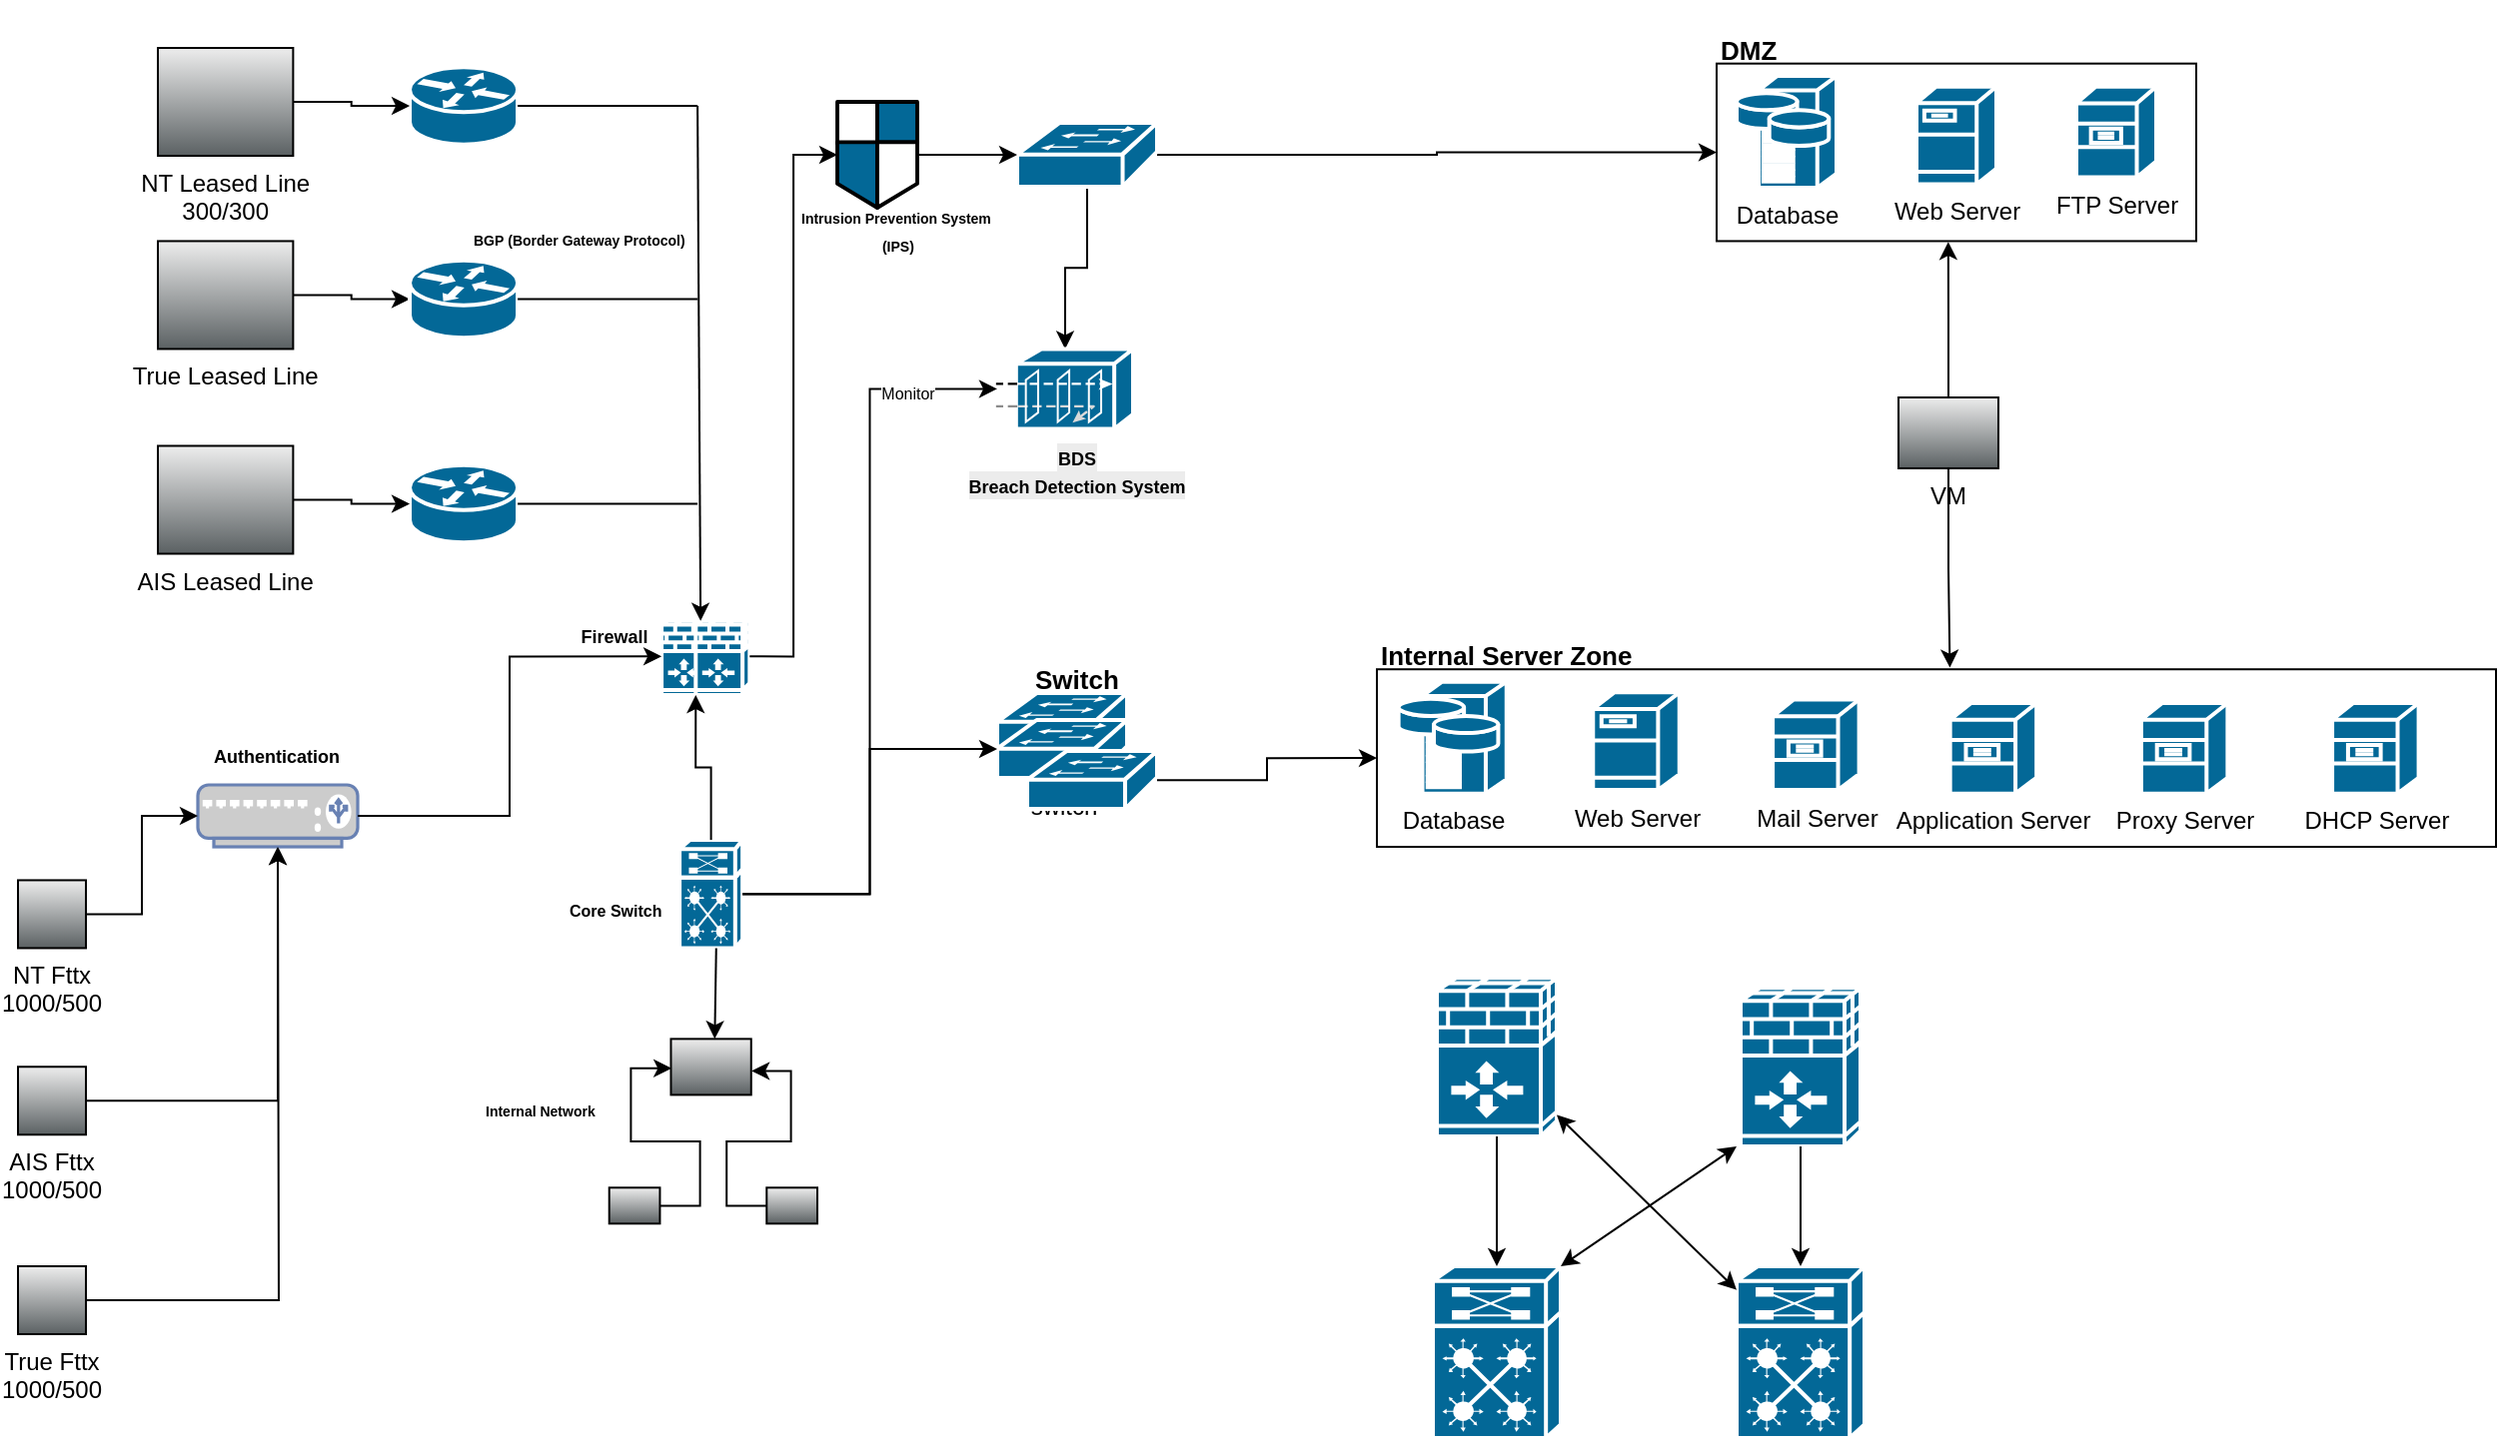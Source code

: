 <mxfile version="28.2.5" pages="2">
  <diagram name="หน้า-1" id="99uuJ1x5Tp9iezCJqNW2">
    <mxGraphModel dx="1097" dy="592" grid="1" gridSize="10" guides="1" tooltips="1" connect="1" arrows="1" fold="1" page="1" pageScale="1" pageWidth="827" pageHeight="1169" math="0" shadow="0">
      <root>
        <mxCell id="0" />
        <mxCell id="1" parent="0" />
        <mxCell id="9n0rwvkoG3yHyYh7nQm2-39" value="" style="group" vertex="1" connectable="0" parent="1">
          <mxGeometry x="880" y="16.72" width="240" height="120" as="geometry" />
        </mxCell>
        <mxCell id="9n0rwvkoG3yHyYh7nQm2-36" value="" style="rounded=0;whiteSpace=wrap;html=1;" vertex="1" parent="9n0rwvkoG3yHyYh7nQm2-39">
          <mxGeometry y="31.111" width="240" height="88.889" as="geometry" />
        </mxCell>
        <mxCell id="9n0rwvkoG3yHyYh7nQm2-33" value="Database" style="shape=mxgraph.cisco.servers.storage_server;sketch=0;html=1;pointerEvents=1;dashed=0;fillColor=#036897;strokeColor=#ffffff;strokeWidth=2;verticalLabelPosition=bottom;verticalAlign=top;align=center;outlineConnect=0;" vertex="1" parent="9n0rwvkoG3yHyYh7nQm2-39">
          <mxGeometry x="10.0" y="37.333" width="50.0" height="56" as="geometry" />
        </mxCell>
        <mxCell id="9n0rwvkoG3yHyYh7nQm2-34" value="Web Server" style="shape=mxgraph.cisco.servers.fileserver;sketch=0;html=1;pointerEvents=1;dashed=0;fillColor=#036897;strokeColor=#ffffff;strokeWidth=2;verticalLabelPosition=bottom;verticalAlign=top;align=center;outlineConnect=0;" vertex="1" parent="9n0rwvkoG3yHyYh7nQm2-39">
          <mxGeometry x="100.0" y="42.667" width="40.0" height="48.889" as="geometry" />
        </mxCell>
        <mxCell id="9n0rwvkoG3yHyYh7nQm2-35" value="FTP Server" style="shape=mxgraph.cisco.servers.file_server;sketch=0;html=1;pointerEvents=1;dashed=0;fillColor=#036897;strokeColor=#ffffff;strokeWidth=2;verticalLabelPosition=bottom;verticalAlign=top;align=center;outlineConnect=0;" vertex="1" parent="9n0rwvkoG3yHyYh7nQm2-39">
          <mxGeometry x="180" y="42.667" width="40.0" height="45.333" as="geometry" />
        </mxCell>
        <mxCell id="9n0rwvkoG3yHyYh7nQm2-38" value="&lt;h1 style=&quot;margin-top: 0px;&quot;&gt;&lt;font style=&quot;font-size: 13px;&quot;&gt;DMZ&lt;/font&gt;&lt;/h1&gt;" style="text;html=1;whiteSpace=wrap;overflow=hidden;rounded=0;" vertex="1" parent="9n0rwvkoG3yHyYh7nQm2-39">
          <mxGeometry width="90" height="31.111" as="geometry" />
        </mxCell>
        <mxCell id="9n0rwvkoG3yHyYh7nQm2-40" value="" style="shape=mxgraph.cisco.security.network_security;sketch=0;html=1;pointerEvents=1;dashed=0;fillColor=#036897;strokeColor=#ffffff;strokeWidth=2;verticalLabelPosition=bottom;verticalAlign=top;align=center;outlineConnect=0;" vertex="1" parent="1">
          <mxGeometry x="440" y="67" width="40" height="53" as="geometry" />
        </mxCell>
        <mxCell id="9n0rwvkoG3yHyYh7nQm2-1" value="" style="shape=mxgraph.cisco.switches.virtual_layer_switch;sketch=0;html=1;pointerEvents=1;dashed=0;fillColor=#036897;strokeColor=#ffffff;strokeWidth=2;verticalLabelPosition=bottom;verticalAlign=top;align=center;outlineConnect=0;" vertex="1" parent="1">
          <mxGeometry x="361.047" y="436.557" width="31.506" height="54.164" as="geometry" />
        </mxCell>
        <mxCell id="9n0rwvkoG3yHyYh7nQm2-3" value="NT Leased Line&#xa;300/300&#xa;" style="shape=mxgraph.networks2.icon;aspect=fixed;fillColor=#EDEDED;strokeColor=#000000;gradientColor=#5B6163;network2IconShadow=1;network2bgFillColor=none;labelPosition=center;verticalLabelPosition=bottom;align=center;verticalAlign=top;network2Icon=mxgraph.networks2.internet;network2IconXOffset=0.001;network2IconYOffset=0.004;network2IconW=0.968;network2IconH=0.772;" vertex="1" parent="1">
          <mxGeometry x="100" y="40" width="67.683" height="54.01" as="geometry" />
        </mxCell>
        <mxCell id="9n0rwvkoG3yHyYh7nQm2-10" style="edgeStyle=orthogonalEdgeStyle;rounded=0;orthogonalLoop=1;jettySize=auto;html=1;" edge="1" parent="1" source="9n0rwvkoG3yHyYh7nQm2-4" target="9n0rwvkoG3yHyYh7nQm2-7">
          <mxGeometry relative="1" as="geometry" />
        </mxCell>
        <mxCell id="9n0rwvkoG3yHyYh7nQm2-4" value="True Leased Line&#xa;" style="shape=mxgraph.networks2.icon;aspect=fixed;fillColor=#EDEDED;strokeColor=#000000;gradientColor=#5B6163;network2IconShadow=1;network2bgFillColor=none;labelPosition=center;verticalLabelPosition=bottom;align=center;verticalAlign=top;network2Icon=mxgraph.networks2.internet;network2IconXOffset=0.001;network2IconYOffset=0.004;network2IconW=0.968;network2IconH=0.772;" vertex="1" parent="1">
          <mxGeometry x="100" y="136.721" width="67.683" height="54.01" as="geometry" />
        </mxCell>
        <mxCell id="9n0rwvkoG3yHyYh7nQm2-5" value="AIS Leased Line&#xa;" style="shape=mxgraph.networks2.icon;aspect=fixed;fillColor=#EDEDED;strokeColor=#000000;gradientColor=#5B6163;network2IconShadow=1;network2bgFillColor=none;labelPosition=center;verticalLabelPosition=bottom;align=center;verticalAlign=top;network2Icon=mxgraph.networks2.internet;network2IconXOffset=0.001;network2IconYOffset=0.004;network2IconW=0.968;network2IconH=0.772;" vertex="1" parent="1">
          <mxGeometry x="100" y="239.246" width="67.683" height="54.01" as="geometry" />
        </mxCell>
        <mxCell id="9n0rwvkoG3yHyYh7nQm2-6" value="" style="shape=mxgraph.cisco.routers.router;sketch=0;html=1;pointerEvents=1;dashed=0;fillColor=#036897;strokeColor=#ffffff;strokeWidth=2;verticalLabelPosition=bottom;verticalAlign=top;align=center;outlineConnect=0;" vertex="1" parent="1">
          <mxGeometry x="226.023" y="49.672" width="54.01" height="38.689" as="geometry" />
        </mxCell>
        <mxCell id="9n0rwvkoG3yHyYh7nQm2-7" value="" style="shape=mxgraph.cisco.routers.router;sketch=0;html=1;pointerEvents=1;dashed=0;fillColor=#036897;strokeColor=#ffffff;strokeWidth=2;verticalLabelPosition=bottom;verticalAlign=top;align=center;outlineConnect=0;" vertex="1" parent="1">
          <mxGeometry x="226.023" y="146.393" width="54.01" height="38.689" as="geometry" />
        </mxCell>
        <mxCell id="9n0rwvkoG3yHyYh7nQm2-8" value="" style="shape=mxgraph.cisco.routers.router;sketch=0;html=1;pointerEvents=1;dashed=0;fillColor=#036897;strokeColor=#ffffff;strokeWidth=2;verticalLabelPosition=bottom;verticalAlign=top;align=center;outlineConnect=0;" vertex="1" parent="1">
          <mxGeometry x="226.023" y="248.918" width="54.01" height="38.689" as="geometry" />
        </mxCell>
        <mxCell id="9n0rwvkoG3yHyYh7nQm2-9" style="edgeStyle=orthogonalEdgeStyle;rounded=0;orthogonalLoop=1;jettySize=auto;html=1;entryX=0;entryY=0.5;entryDx=0;entryDy=0;entryPerimeter=0;" edge="1" parent="1" source="9n0rwvkoG3yHyYh7nQm2-3" target="9n0rwvkoG3yHyYh7nQm2-6">
          <mxGeometry relative="1" as="geometry" />
        </mxCell>
        <mxCell id="9n0rwvkoG3yHyYh7nQm2-11" style="edgeStyle=orthogonalEdgeStyle;rounded=0;orthogonalLoop=1;jettySize=auto;html=1;entryX=0;entryY=0.5;entryDx=0;entryDy=0;entryPerimeter=0;" edge="1" parent="1" source="9n0rwvkoG3yHyYh7nQm2-5" target="9n0rwvkoG3yHyYh7nQm2-8">
          <mxGeometry relative="1" as="geometry" />
        </mxCell>
        <mxCell id="9n0rwvkoG3yHyYh7nQm2-12" value="&lt;h1 style=&quot;margin-top: 0px;&quot;&gt;&lt;font style=&quot;font-size: 7px;&quot;&gt;&lt;font style=&quot;&quot;&gt;BGP&amp;nbsp;&lt;/font&gt;&lt;span style=&quot;background-color: transparent; color: light-dark(rgb(0, 0, 0), rgb(255, 255, 255));&quot;&gt;(Border Gateway Protocol)&lt;/span&gt;&lt;/font&gt;&lt;/h1&gt;" style="text;html=1;whiteSpace=wrap;overflow=hidden;rounded=0;" vertex="1" parent="1">
          <mxGeometry x="256.07" y="109.5" width="122.98" height="46.8" as="geometry" />
        </mxCell>
        <mxCell id="9n0rwvkoG3yHyYh7nQm2-13" value="" style="shape=mxgraph.cisco.security.ios_firewall;sketch=0;html=1;pointerEvents=1;dashed=0;fillColor=#036897;strokeColor=#ffffff;strokeWidth=2;verticalLabelPosition=bottom;verticalAlign=top;align=center;outlineConnect=0;" vertex="1" parent="1">
          <mxGeometry x="352.046" y="325.328" width="27.005" height="38.689" as="geometry" />
        </mxCell>
        <mxCell id="9n0rwvkoG3yHyYh7nQm2-14" value="" style="shape=mxgraph.cisco.security.ios_firewall;sketch=0;html=1;pointerEvents=1;dashed=0;fillColor=#036897;strokeColor=#ffffff;strokeWidth=2;verticalLabelPosition=bottom;verticalAlign=top;align=center;outlineConnect=0;" vertex="1" parent="1">
          <mxGeometry x="369.149" y="325.328" width="27.005" height="38.689" as="geometry" />
        </mxCell>
        <mxCell id="9n0rwvkoG3yHyYh7nQm2-16" value="" style="endArrow=none;html=1;rounded=0;exitX=1;exitY=0.5;exitDx=0;exitDy=0;exitPerimeter=0;" edge="1" parent="1" source="9n0rwvkoG3yHyYh7nQm2-6">
          <mxGeometry width="50" height="50" relative="1" as="geometry">
            <mxPoint x="244.026" y="214.098" as="sourcePoint" />
            <mxPoint x="370.049" y="69.016" as="targetPoint" />
          </mxGeometry>
        </mxCell>
        <mxCell id="9n0rwvkoG3yHyYh7nQm2-17" value="" style="endArrow=none;html=1;rounded=0;exitX=1;exitY=0.5;exitDx=0;exitDy=0;exitPerimeter=0;" edge="1" parent="1" source="9n0rwvkoG3yHyYh7nQm2-7">
          <mxGeometry width="50" height="50" relative="1" as="geometry">
            <mxPoint x="244.026" y="214.098" as="sourcePoint" />
            <mxPoint x="370.049" y="165.738" as="targetPoint" />
          </mxGeometry>
        </mxCell>
        <mxCell id="9n0rwvkoG3yHyYh7nQm2-18" value="" style="endArrow=none;html=1;rounded=0;exitX=1;exitY=0.5;exitDx=0;exitDy=0;exitPerimeter=0;" edge="1" parent="1" source="9n0rwvkoG3yHyYh7nQm2-8">
          <mxGeometry width="50" height="50" relative="1" as="geometry">
            <mxPoint x="244.026" y="214.098" as="sourcePoint" />
            <mxPoint x="370.049" y="268.262" as="targetPoint" />
          </mxGeometry>
        </mxCell>
        <mxCell id="9n0rwvkoG3yHyYh7nQm2-19" value="" style="endArrow=classic;html=1;rounded=0;entryX=0.09;entryY=0.04;entryDx=0;entryDy=0;entryPerimeter=0;" edge="1" parent="1" target="9n0rwvkoG3yHyYh7nQm2-14">
          <mxGeometry width="50" height="50" relative="1" as="geometry">
            <mxPoint x="370.049" y="69.016" as="sourcePoint" />
            <mxPoint x="289.034" y="165.738" as="targetPoint" />
          </mxGeometry>
        </mxCell>
        <mxCell id="9n0rwvkoG3yHyYh7nQm2-20" value="&lt;b style=&quot;&quot;&gt;&lt;font style=&quot;font-size: 9px;&quot;&gt;Firewall&lt;/font&gt;&lt;/b&gt;" style="text;html=1;whiteSpace=wrap;overflow=hidden;rounded=0;align=center;" vertex="1" parent="1">
          <mxGeometry x="288.136" y="319.996" width="81.015" height="33.852" as="geometry" />
        </mxCell>
        <mxCell id="9n0rwvkoG3yHyYh7nQm2-21" value="&lt;b style=&quot;&quot;&gt;&lt;font style=&quot;font-size: 8px;&quot;&gt;Core Switch&lt;/font&gt;&lt;/b&gt;" style="text;html=1;whiteSpace=wrap;overflow=hidden;rounded=0;" vertex="1" parent="1">
          <mxGeometry x="303.91" y="456.72" width="49.46" height="38.62" as="geometry" />
        </mxCell>
        <mxCell id="9n0rwvkoG3yHyYh7nQm2-23" value="" style="shape=mxgraph.networks2.icon;aspect=fixed;fillColor=#EDEDED;strokeColor=#000000;gradientColor=#5B6163;network2IconShadow=1;network2bgFillColor=none;labelPosition=center;verticalLabelPosition=bottom;align=center;verticalAlign=top;network2Icon=mxgraph.networks2.lan;network2IconYOffset=0.056;network2IconW=1.083;network2IconH=0.756;" vertex="1" parent="1">
          <mxGeometry x="356.736" y="536.18" width="40.138" height="28.022" as="geometry" />
        </mxCell>
        <mxCell id="9n0rwvkoG3yHyYh7nQm2-24" value="" style="endArrow=classic;html=1;rounded=0;entryX=0.546;entryY=0;entryDx=0;entryDy=0;entryPerimeter=0;exitX=0.582;exitY=1;exitDx=0;exitDy=0;exitPerimeter=0;" edge="1" parent="1" source="9n0rwvkoG3yHyYh7nQm2-1" target="9n0rwvkoG3yHyYh7nQm2-23">
          <mxGeometry width="50" height="50" relative="1" as="geometry">
            <mxPoint x="379.051" y="494.59" as="sourcePoint" />
            <mxPoint x="379.051" y="533.279" as="targetPoint" />
          </mxGeometry>
        </mxCell>
        <mxCell id="9n0rwvkoG3yHyYh7nQm2-25" value="" style="shape=mxgraph.networks2.icon;aspect=fixed;fillColor=#EDEDED;strokeColor=#000000;gradientColor=#5B6163;network2IconShadow=1;network2bgFillColor=none;labelPosition=center;verticalLabelPosition=bottom;align=center;verticalAlign=top;network2Icon=mxgraph.networks2.pc;network2IconYOffset=-0.059;network2IconW=1.0;network2IconH=0.71;" vertex="1" parent="1">
          <mxGeometry x="325.86" y="610.656" width="25.367" height="18.003" as="geometry" />
        </mxCell>
        <mxCell id="9n0rwvkoG3yHyYh7nQm2-26" value="" style="shape=mxgraph.networks2.icon;aspect=fixed;fillColor=#EDEDED;strokeColor=#000000;gradientColor=#5B6163;network2IconShadow=1;network2bgFillColor=none;labelPosition=center;verticalLabelPosition=bottom;align=center;verticalAlign=top;network2Icon=mxgraph.networks2.pc;network2IconYOffset=-0.059;network2IconW=1.0;network2IconH=0.71;" vertex="1" parent="1">
          <mxGeometry x="404.633" y="610.656" width="25.367" height="18.003" as="geometry" />
        </mxCell>
        <mxCell id="9n0rwvkoG3yHyYh7nQm2-32" value="&lt;b style=&quot;&quot;&gt;&lt;font style=&quot;font-size: 7px;&quot;&gt;Internal Network&lt;/font&gt;&lt;/b&gt;" style="text;html=1;whiteSpace=wrap;overflow=hidden;rounded=0;" vertex="1" parent="1">
          <mxGeometry x="262.03" y="557.46" width="57.97" height="32.54" as="geometry" />
        </mxCell>
        <mxCell id="9n0rwvkoG3yHyYh7nQm2-47" style="edgeStyle=orthogonalEdgeStyle;rounded=0;orthogonalLoop=1;jettySize=auto;html=1;entryX=0;entryY=0.5;entryDx=0;entryDy=0;" edge="1" parent="1" source="9n0rwvkoG3yHyYh7nQm2-42" target="9n0rwvkoG3yHyYh7nQm2-36">
          <mxGeometry relative="1" as="geometry" />
        </mxCell>
        <mxCell id="9n0rwvkoG3yHyYh7nQm2-50" style="edgeStyle=orthogonalEdgeStyle;rounded=0;orthogonalLoop=1;jettySize=auto;html=1;" edge="1" parent="1" source="9n0rwvkoG3yHyYh7nQm2-42" target="9n0rwvkoG3yHyYh7nQm2-49">
          <mxGeometry relative="1" as="geometry" />
        </mxCell>
        <mxCell id="9n0rwvkoG3yHyYh7nQm2-42" value="" style="shape=mxgraph.cisco.switches.workgroup_switch;sketch=0;html=1;pointerEvents=1;dashed=0;fillColor=#036897;strokeColor=#ffffff;strokeWidth=2;verticalLabelPosition=bottom;verticalAlign=top;align=center;outlineConnect=0;" vertex="1" parent="1">
          <mxGeometry x="530" y="77.5" width="70" height="32" as="geometry" />
        </mxCell>
        <mxCell id="9n0rwvkoG3yHyYh7nQm2-46" style="edgeStyle=orthogonalEdgeStyle;rounded=0;orthogonalLoop=1;jettySize=auto;html=1;entryX=0;entryY=0.5;entryDx=0;entryDy=0;entryPerimeter=0;" edge="1" parent="1" source="9n0rwvkoG3yHyYh7nQm2-40" target="9n0rwvkoG3yHyYh7nQm2-42">
          <mxGeometry relative="1" as="geometry" />
        </mxCell>
        <mxCell id="9n0rwvkoG3yHyYh7nQm2-48" value="&lt;font style=&quot;font-size: 7px;&quot;&gt;&lt;b style=&quot;&quot;&gt;Intrusion Prevention System&amp;nbsp;&lt;/b&gt;&lt;/font&gt;&lt;div style=&quot;text-align: center;&quot;&gt;&lt;font style=&quot;font-size: 7px;&quot;&gt;&lt;b style=&quot;&quot;&gt;(IPS)&lt;/b&gt;&lt;/font&gt;&lt;/div&gt;" style="text;html=1;whiteSpace=wrap;overflow=hidden;rounded=0;" vertex="1" parent="1">
          <mxGeometry x="420" y="109.5" width="110" height="40" as="geometry" />
        </mxCell>
        <mxCell id="9n0rwvkoG3yHyYh7nQm2-49" value="" style="shape=mxgraph.cisco.security.guard;sketch=0;html=1;pointerEvents=1;dashed=0;fillColor=#036897;strokeColor=#ffffff;strokeWidth=2;verticalLabelPosition=bottom;verticalAlign=top;align=center;outlineConnect=0;" vertex="1" parent="1">
          <mxGeometry x="520" y="190.73" width="68" height="40" as="geometry" />
        </mxCell>
        <mxCell id="9n0rwvkoG3yHyYh7nQm2-51" style="edgeStyle=orthogonalEdgeStyle;rounded=0;orthogonalLoop=1;jettySize=auto;html=1;entryX=0;entryY=0.5;entryDx=0;entryDy=0;entryPerimeter=0;" edge="1" parent="1" source="9n0rwvkoG3yHyYh7nQm2-1" target="9n0rwvkoG3yHyYh7nQm2-49">
          <mxGeometry relative="1" as="geometry" />
        </mxCell>
        <mxCell id="9n0rwvkoG3yHyYh7nQm2-52" value="&lt;font style=&quot;font-size: 8px;&quot;&gt;Monitor&lt;/font&gt;" style="edgeLabel;html=1;align=center;verticalAlign=middle;resizable=0;points=[];" vertex="1" connectable="0" parent="9n0rwvkoG3yHyYh7nQm2-51">
          <mxGeometry x="0.764" y="-1" relative="1" as="geometry">
            <mxPoint as="offset" />
          </mxGeometry>
        </mxCell>
        <mxCell id="9n0rwvkoG3yHyYh7nQm2-53" value="&lt;b style=&quot;forced-color-adjust: none; color: rgb(0, 0, 0); font-family: Helvetica; font-style: normal; font-variant-ligatures: normal; font-variant-caps: normal; letter-spacing: normal; orphans: 2; text-indent: 0px; text-transform: none; widows: 2; word-spacing: 0px; -webkit-text-stroke-width: 0px; white-space: normal; background-color: rgb(236, 236, 236); text-decoration-thickness: initial; text-decoration-style: initial; text-decoration-color: initial;&quot;&gt;&lt;font style=&quot;font-size: 9px;&quot;&gt;BDS&lt;/font&gt;&lt;/b&gt;&lt;div&gt;&lt;b style=&quot;forced-color-adjust: none; color: rgb(0, 0, 0); font-family: Helvetica; font-style: normal; font-variant-ligatures: normal; font-variant-caps: normal; letter-spacing: normal; orphans: 2; text-indent: 0px; text-transform: none; widows: 2; word-spacing: 0px; -webkit-text-stroke-width: 0px; white-space: normal; background-color: rgb(236, 236, 236); text-decoration-thickness: initial; text-decoration-style: initial; text-decoration-color: initial;&quot;&gt;&lt;font style=&quot;font-size: 9px;&quot;&gt;Breach Detection System&lt;/font&gt;&lt;/b&gt;&lt;/div&gt;" style="text;whiteSpace=wrap;html=1;align=center;" vertex="1" parent="1">
          <mxGeometry x="495" y="230.73" width="130" height="29.27" as="geometry" />
        </mxCell>
        <mxCell id="9n0rwvkoG3yHyYh7nQm2-67" value="" style="group" vertex="1" connectable="0" parent="1">
          <mxGeometry x="520" y="363.05" width="80" height="58.0" as="geometry" />
        </mxCell>
        <mxCell id="9n0rwvkoG3yHyYh7nQm2-66" value="" style="shape=mxgraph.cisco.switches.workgroup_switch;sketch=0;html=1;pointerEvents=1;dashed=0;fillColor=#036897;strokeColor=#ffffff;strokeWidth=2;verticalLabelPosition=bottom;verticalAlign=top;align=center;outlineConnect=0;" vertex="1" parent="9n0rwvkoG3yHyYh7nQm2-67">
          <mxGeometry width="65" height="29" as="geometry" />
        </mxCell>
        <mxCell id="9n0rwvkoG3yHyYh7nQm2-65" value="switch&lt;div&gt;&lt;br&gt;&lt;/div&gt;" style="shape=mxgraph.cisco.switches.workgroup_switch;sketch=0;html=1;pointerEvents=1;dashed=0;fillColor=#036897;strokeColor=#ffffff;strokeWidth=2;verticalLabelPosition=bottom;verticalAlign=top;align=center;outlineConnect=0;" vertex="1" parent="9n0rwvkoG3yHyYh7nQm2-67">
          <mxGeometry y="13.45" width="65" height="29" as="geometry" />
        </mxCell>
        <mxCell id="9n0rwvkoG3yHyYh7nQm2-64" value="" style="shape=mxgraph.cisco.switches.workgroup_switch;sketch=0;html=1;pointerEvents=1;dashed=0;fillColor=#036897;strokeColor=#ffffff;strokeWidth=2;verticalLabelPosition=bottom;verticalAlign=top;align=center;outlineConnect=0;" vertex="1" parent="9n0rwvkoG3yHyYh7nQm2-67">
          <mxGeometry x="15" y="29" width="65" height="29" as="geometry" />
        </mxCell>
        <mxCell id="9n0rwvkoG3yHyYh7nQm2-69" style="edgeStyle=orthogonalEdgeStyle;rounded=0;orthogonalLoop=1;jettySize=auto;html=1;exitX=1;exitY=0.5;exitDx=0;exitDy=0;exitPerimeter=0;entryX=0;entryY=0.5;entryDx=0;entryDy=0;entryPerimeter=0;" edge="1" parent="1" source="9n0rwvkoG3yHyYh7nQm2-1" target="9n0rwvkoG3yHyYh7nQm2-65">
          <mxGeometry relative="1" as="geometry" />
        </mxCell>
        <mxCell id="9n0rwvkoG3yHyYh7nQm2-71" value="&lt;h1 style=&quot;margin-top: 0px;&quot;&gt;&lt;font style=&quot;font-size: 13px;&quot;&gt;Switch&lt;/font&gt;&lt;/h1&gt;" style="text;html=1;whiteSpace=wrap;overflow=hidden;rounded=0;" vertex="1" parent="1">
          <mxGeometry x="537" y="331.94" width="50" height="31.11" as="geometry" />
        </mxCell>
        <mxCell id="9n0rwvkoG3yHyYh7nQm2-73" value="" style="group" vertex="1" connectable="0" parent="1">
          <mxGeometry x="710" y="320" width="560" height="120" as="geometry" />
        </mxCell>
        <mxCell id="9n0rwvkoG3yHyYh7nQm2-55" value="" style="rounded=0;whiteSpace=wrap;html=1;" vertex="1" parent="9n0rwvkoG3yHyYh7nQm2-73">
          <mxGeometry y="31.11" width="560.0" height="88.89" as="geometry" />
        </mxCell>
        <mxCell id="9n0rwvkoG3yHyYh7nQm2-56" value="Database" style="shape=mxgraph.cisco.servers.storage_server;sketch=0;html=1;pointerEvents=1;dashed=0;fillColor=#036897;strokeColor=#ffffff;strokeWidth=2;verticalLabelPosition=bottom;verticalAlign=top;align=center;outlineConnect=0;" vertex="1" parent="9n0rwvkoG3yHyYh7nQm2-73">
          <mxGeometry x="10.813" y="37.333" width="54.065" height="56" as="geometry" />
        </mxCell>
        <mxCell id="9n0rwvkoG3yHyYh7nQm2-57" value="Web Server" style="shape=mxgraph.cisco.servers.fileserver;sketch=0;html=1;pointerEvents=1;dashed=0;fillColor=#036897;strokeColor=#ffffff;strokeWidth=2;verticalLabelPosition=bottom;verticalAlign=top;align=center;outlineConnect=0;" vertex="1" parent="9n0rwvkoG3yHyYh7nQm2-73">
          <mxGeometry x="108.13" y="42.667" width="43.252" height="48.889" as="geometry" />
        </mxCell>
        <mxCell id="9n0rwvkoG3yHyYh7nQm2-58" value="Mail Server" style="shape=mxgraph.cisco.servers.file_server;sketch=0;html=1;pointerEvents=1;dashed=0;fillColor=#036897;strokeColor=#ffffff;strokeWidth=2;verticalLabelPosition=bottom;verticalAlign=top;align=center;outlineConnect=0;" vertex="1" parent="9n0rwvkoG3yHyYh7nQm2-73">
          <mxGeometry x="198.049" y="46.227" width="43.252" height="45.333" as="geometry" />
        </mxCell>
        <mxCell id="9n0rwvkoG3yHyYh7nQm2-59" value="&lt;h1 style=&quot;margin-top: 0px;&quot;&gt;&lt;font style=&quot;font-size: 13px;&quot;&gt;Internal Server Zone&lt;/font&gt;&lt;/h1&gt;" style="text;html=1;whiteSpace=wrap;overflow=hidden;rounded=0;" vertex="1" parent="9n0rwvkoG3yHyYh7nQm2-73">
          <mxGeometry width="204.878" height="31.11" as="geometry" />
        </mxCell>
        <mxCell id="9n0rwvkoG3yHyYh7nQm2-60" value="Application Server" style="shape=mxgraph.cisco.servers.file_server;sketch=0;html=1;pointerEvents=1;dashed=0;fillColor=#036897;strokeColor=#ffffff;strokeWidth=2;verticalLabelPosition=bottom;verticalAlign=top;align=center;outlineConnect=0;" vertex="1" parent="9n0rwvkoG3yHyYh7nQm2-73">
          <mxGeometry x="286.829" y="48" width="43.252" height="45.333" as="geometry" />
        </mxCell>
        <mxCell id="9n0rwvkoG3yHyYh7nQm2-61" value="Proxy Server" style="shape=mxgraph.cisco.servers.file_server;sketch=0;html=1;pointerEvents=1;dashed=0;fillColor=#036897;strokeColor=#ffffff;strokeWidth=2;verticalLabelPosition=bottom;verticalAlign=top;align=center;outlineConnect=0;" vertex="1" parent="9n0rwvkoG3yHyYh7nQm2-73">
          <mxGeometry x="382.439" y="48" width="43.252" height="45.333" as="geometry" />
        </mxCell>
        <mxCell id="9n0rwvkoG3yHyYh7nQm2-62" value="DHCP Server" style="shape=mxgraph.cisco.servers.file_server;sketch=0;html=1;pointerEvents=1;dashed=0;fillColor=#036897;strokeColor=#ffffff;strokeWidth=2;verticalLabelPosition=bottom;verticalAlign=top;align=center;outlineConnect=0;" vertex="1" parent="9n0rwvkoG3yHyYh7nQm2-73">
          <mxGeometry x="478.049" y="48" width="43.252" height="45.333" as="geometry" />
        </mxCell>
        <mxCell id="9n0rwvkoG3yHyYh7nQm2-70" style="edgeStyle=orthogonalEdgeStyle;rounded=0;orthogonalLoop=1;jettySize=auto;html=1;entryX=0;entryY=0.5;entryDx=0;entryDy=0;" edge="1" parent="9n0rwvkoG3yHyYh7nQm2-73" source="9n0rwvkoG3yHyYh7nQm2-64" target="9n0rwvkoG3yHyYh7nQm2-55">
          <mxGeometry relative="1" as="geometry" />
        </mxCell>
        <mxCell id="9n0rwvkoG3yHyYh7nQm2-76" style="edgeStyle=orthogonalEdgeStyle;rounded=0;orthogonalLoop=1;jettySize=auto;html=1;exitX=1;exitY=0.5;exitDx=0;exitDy=0;exitPerimeter=0;entryX=0;entryY=0.5;entryDx=0;entryDy=0;entryPerimeter=0;" edge="1" parent="1" source="9n0rwvkoG3yHyYh7nQm2-14" target="9n0rwvkoG3yHyYh7nQm2-40">
          <mxGeometry relative="1" as="geometry" />
        </mxCell>
        <mxCell id="9n0rwvkoG3yHyYh7nQm2-77" style="edgeStyle=orthogonalEdgeStyle;rounded=0;orthogonalLoop=1;jettySize=auto;html=1;entryX=0.009;entryY=0.526;entryDx=0;entryDy=0;entryPerimeter=0;" edge="1" parent="1" source="9n0rwvkoG3yHyYh7nQm2-25" target="9n0rwvkoG3yHyYh7nQm2-23">
          <mxGeometry relative="1" as="geometry" />
        </mxCell>
        <mxCell id="9n0rwvkoG3yHyYh7nQm2-78" style="edgeStyle=orthogonalEdgeStyle;rounded=0;orthogonalLoop=1;jettySize=auto;html=1;entryX=1.005;entryY=0.572;entryDx=0;entryDy=0;entryPerimeter=0;" edge="1" parent="1" source="9n0rwvkoG3yHyYh7nQm2-26" target="9n0rwvkoG3yHyYh7nQm2-23">
          <mxGeometry relative="1" as="geometry" />
        </mxCell>
        <mxCell id="9n0rwvkoG3yHyYh7nQm2-81" value="NT Fttx&#xa;1000/500" style="fillColorStyles=neutralFill;neutralFill=#9DA6A8;shape=mxgraph.networks2.icon;aspect=fixed;fillColor=#EDEDED;strokeColor=#000000;gradientColor=#5B6163;network2IconShadow=1;network2bgFillColor=none;labelPosition=center;verticalLabelPosition=bottom;align=center;verticalAlign=top;network2Icon=mxgraph.networks2.global_server;network2IconW=1;network2IconH=1;" vertex="1" parent="1">
          <mxGeometry x="30" y="456.72" width="34" height="34" as="geometry" />
        </mxCell>
        <mxCell id="9n0rwvkoG3yHyYh7nQm2-82" value="AIS Fttx&#xa;1000/500" style="fillColorStyles=neutralFill;neutralFill=#9DA6A8;shape=mxgraph.networks2.icon;aspect=fixed;fillColor=#EDEDED;strokeColor=#000000;gradientColor=#5B6163;network2IconShadow=1;network2bgFillColor=none;labelPosition=center;verticalLabelPosition=bottom;align=center;verticalAlign=top;network2Icon=mxgraph.networks2.global_server;network2IconW=1;network2IconH=1;" vertex="1" parent="1">
          <mxGeometry x="30" y="550.13" width="34" height="34" as="geometry" />
        </mxCell>
        <mxCell id="9n0rwvkoG3yHyYh7nQm2-89" style="edgeStyle=orthogonalEdgeStyle;rounded=0;orthogonalLoop=1;jettySize=auto;html=1;" edge="1" parent="1" source="9n0rwvkoG3yHyYh7nQm2-83">
          <mxGeometry relative="1" as="geometry">
            <mxPoint x="160" y="440" as="targetPoint" />
          </mxGeometry>
        </mxCell>
        <mxCell id="9n0rwvkoG3yHyYh7nQm2-83" value="True Fttx&#xa;1000/500" style="fillColorStyles=neutralFill;neutralFill=#9DA6A8;shape=mxgraph.networks2.icon;aspect=fixed;fillColor=#EDEDED;strokeColor=#000000;gradientColor=#5B6163;network2IconShadow=1;network2bgFillColor=none;labelPosition=center;verticalLabelPosition=bottom;align=center;verticalAlign=top;network2Icon=mxgraph.networks2.global_server;network2IconW=1;network2IconH=1;" vertex="1" parent="1">
          <mxGeometry x="30" y="650" width="34" height="34" as="geometry" />
        </mxCell>
        <mxCell id="9n0rwvkoG3yHyYh7nQm2-84" value="" style="fontColor=#0066CC;verticalAlign=top;verticalLabelPosition=bottom;labelPosition=center;align=center;html=1;outlineConnect=0;fillColor=#CCCCCC;strokeColor=#6881B3;gradientColor=none;gradientDirection=north;strokeWidth=2;shape=mxgraph.networks.load_balancer;" vertex="1" parent="1">
          <mxGeometry x="120" y="409" width="80" height="31" as="geometry" />
        </mxCell>
        <mxCell id="9n0rwvkoG3yHyYh7nQm2-86" style="edgeStyle=orthogonalEdgeStyle;rounded=0;orthogonalLoop=1;jettySize=auto;html=1;entryX=0;entryY=0.5;entryDx=0;entryDy=0;entryPerimeter=0;" edge="1" parent="1" source="9n0rwvkoG3yHyYh7nQm2-84" target="9n0rwvkoG3yHyYh7nQm2-13">
          <mxGeometry relative="1" as="geometry" />
        </mxCell>
        <mxCell id="9n0rwvkoG3yHyYh7nQm2-87" style="edgeStyle=orthogonalEdgeStyle;rounded=0;orthogonalLoop=1;jettySize=auto;html=1;entryX=0;entryY=0.5;entryDx=0;entryDy=0;entryPerimeter=0;" edge="1" parent="1" source="9n0rwvkoG3yHyYh7nQm2-81" target="9n0rwvkoG3yHyYh7nQm2-84">
          <mxGeometry relative="1" as="geometry" />
        </mxCell>
        <mxCell id="9n0rwvkoG3yHyYh7nQm2-88" style="edgeStyle=orthogonalEdgeStyle;rounded=0;orthogonalLoop=1;jettySize=auto;html=1;entryX=0.5;entryY=1;entryDx=0;entryDy=0;entryPerimeter=0;" edge="1" parent="1" source="9n0rwvkoG3yHyYh7nQm2-82" target="9n0rwvkoG3yHyYh7nQm2-84">
          <mxGeometry relative="1" as="geometry" />
        </mxCell>
        <mxCell id="9n0rwvkoG3yHyYh7nQm2-90" style="edgeStyle=orthogonalEdgeStyle;rounded=0;orthogonalLoop=1;jettySize=auto;html=1;exitX=0.5;exitY=0;exitDx=0;exitDy=0;exitPerimeter=0;entryX=0;entryY=1;entryDx=0;entryDy=0;entryPerimeter=0;" edge="1" parent="1" source="9n0rwvkoG3yHyYh7nQm2-1" target="9n0rwvkoG3yHyYh7nQm2-14">
          <mxGeometry relative="1" as="geometry" />
        </mxCell>
        <mxCell id="9n0rwvkoG3yHyYh7nQm2-91" value="&lt;b style=&quot;&quot;&gt;&lt;font style=&quot;font-size: 9px;&quot;&gt;Authentication&lt;/font&gt;&lt;/b&gt;" style="text;html=1;whiteSpace=wrap;overflow=hidden;rounded=0;align=center;" vertex="1" parent="1">
          <mxGeometry x="118.99" y="380" width="81.015" height="33.852" as="geometry" />
        </mxCell>
        <mxCell id="9n0rwvkoG3yHyYh7nQm2-92" value="" style="shape=mxgraph.cisco.switches.virtual_layer_switch;sketch=0;html=1;pointerEvents=1;dashed=0;fillColor=#036897;strokeColor=#ffffff;strokeWidth=2;verticalLabelPosition=bottom;verticalAlign=top;align=center;outlineConnect=0;" vertex="1" parent="1">
          <mxGeometry x="738" y="650" width="64" height="86" as="geometry" />
        </mxCell>
        <mxCell id="9n0rwvkoG3yHyYh7nQm2-93" value="" style="shape=mxgraph.cisco.switches.virtual_layer_switch;sketch=0;html=1;pointerEvents=1;dashed=0;fillColor=#036897;strokeColor=#ffffff;strokeWidth=2;verticalLabelPosition=bottom;verticalAlign=top;align=center;outlineConnect=0;" vertex="1" parent="1">
          <mxGeometry x="890" y="650" width="64" height="86" as="geometry" />
        </mxCell>
        <mxCell id="9n0rwvkoG3yHyYh7nQm2-95" value="" style="shape=mxgraph.cisco.security.ios_firewall;sketch=0;html=1;pointerEvents=1;dashed=0;fillColor=#036897;strokeColor=#ffffff;strokeWidth=2;verticalLabelPosition=bottom;verticalAlign=top;align=center;outlineConnect=0;" vertex="1" parent="1">
          <mxGeometry x="740" y="505" width="60" height="80" as="geometry" />
        </mxCell>
        <mxCell id="9n0rwvkoG3yHyYh7nQm2-96" value="" style="shape=mxgraph.cisco.security.ios_firewall;sketch=0;html=1;pointerEvents=1;dashed=0;fillColor=#036897;strokeColor=#ffffff;strokeWidth=2;verticalLabelPosition=bottom;verticalAlign=top;align=center;outlineConnect=0;" vertex="1" parent="1">
          <mxGeometry x="892" y="510" width="60" height="80" as="geometry" />
        </mxCell>
        <mxCell id="9n0rwvkoG3yHyYh7nQm2-97" value="" style="endArrow=classic;startArrow=classic;html=1;rounded=0;" edge="1" parent="1" source="9n0rwvkoG3yHyYh7nQm2-95" target="9n0rwvkoG3yHyYh7nQm2-93">
          <mxGeometry width="50" height="50" relative="1" as="geometry">
            <mxPoint x="800" y="590" as="sourcePoint" />
            <mxPoint x="890" y="640" as="targetPoint" />
          </mxGeometry>
        </mxCell>
        <mxCell id="9n0rwvkoG3yHyYh7nQm2-98" value="" style="endArrow=classic;startArrow=classic;html=1;rounded=0;entryX=1;entryY=0;entryDx=0;entryDy=0;entryPerimeter=0;" edge="1" parent="1" target="9n0rwvkoG3yHyYh7nQm2-92">
          <mxGeometry width="50" height="50" relative="1" as="geometry">
            <mxPoint x="890" y="590" as="sourcePoint" />
            <mxPoint x="910" y="708" as="targetPoint" />
          </mxGeometry>
        </mxCell>
        <mxCell id="9n0rwvkoG3yHyYh7nQm2-99" style="edgeStyle=orthogonalEdgeStyle;rounded=0;orthogonalLoop=1;jettySize=auto;html=1;entryX=0.5;entryY=0;entryDx=0;entryDy=0;entryPerimeter=0;" edge="1" parent="1" source="9n0rwvkoG3yHyYh7nQm2-95" target="9n0rwvkoG3yHyYh7nQm2-92">
          <mxGeometry relative="1" as="geometry" />
        </mxCell>
        <mxCell id="9n0rwvkoG3yHyYh7nQm2-100" style="edgeStyle=orthogonalEdgeStyle;rounded=0;orthogonalLoop=1;jettySize=auto;html=1;exitX=0.5;exitY=1;exitDx=0;exitDy=0;exitPerimeter=0;entryX=0.5;entryY=0;entryDx=0;entryDy=0;entryPerimeter=0;" edge="1" parent="1" source="9n0rwvkoG3yHyYh7nQm2-96" target="9n0rwvkoG3yHyYh7nQm2-93">
          <mxGeometry relative="1" as="geometry" />
        </mxCell>
        <mxCell id="S5ufokpigCEaA_BQtLsC-1" value="VM&#xa;" style="shape=mxgraph.networks2.icon;aspect=fixed;fillColor=#EDEDED;strokeColor=#000000;gradientColor=#5B6163;network2IconShadow=1;network2bgFillColor=none;labelPosition=center;verticalLabelPosition=bottom;align=center;verticalAlign=top;network2Icon=mxgraph.networks2.pc;network2IconYOffset=-0.059;network2IconW=1.0;network2IconH=0.71;" vertex="1" parent="1">
          <mxGeometry x="971" y="215" width="49.995" height="35.48" as="geometry" />
        </mxCell>
        <mxCell id="S5ufokpigCEaA_BQtLsC-3" style="edgeStyle=orthogonalEdgeStyle;rounded=0;orthogonalLoop=1;jettySize=auto;html=1;entryX=0.512;entryY=-0.009;entryDx=0;entryDy=0;entryPerimeter=0;" edge="1" parent="1" source="S5ufokpigCEaA_BQtLsC-1" target="9n0rwvkoG3yHyYh7nQm2-55">
          <mxGeometry relative="1" as="geometry" />
        </mxCell>
        <mxCell id="S5ufokpigCEaA_BQtLsC-4" style="edgeStyle=orthogonalEdgeStyle;rounded=0;orthogonalLoop=1;jettySize=auto;html=1;entryX=0.483;entryY=1.004;entryDx=0;entryDy=0;entryPerimeter=0;" edge="1" parent="1" source="S5ufokpigCEaA_BQtLsC-1" target="9n0rwvkoG3yHyYh7nQm2-36">
          <mxGeometry relative="1" as="geometry">
            <mxPoint x="995" y="140" as="targetPoint" />
          </mxGeometry>
        </mxCell>
      </root>
    </mxGraphModel>
  </diagram>
  <diagram id="-szsb6e0cRpE99BZ1642" name="Page-2">
    <mxGraphModel dx="1303" dy="703" grid="1" gridSize="10" guides="1" tooltips="1" connect="1" arrows="1" fold="1" page="1" pageScale="1" pageWidth="827" pageHeight="1169" math="0" shadow="0">
      <root>
        <mxCell id="0" />
        <mxCell id="1" parent="0" />
        <mxCell id="QyhrycY1P4VQHz-gA1-I-8" value="" style="rounded=0;whiteSpace=wrap;html=1;" vertex="1" parent="1">
          <mxGeometry x="80" y="176" width="120" height="240" as="geometry" />
        </mxCell>
        <mxCell id="QyhrycY1P4VQHz-gA1-I-10" value="" style="rounded=0;whiteSpace=wrap;html=1;" vertex="1" parent="1">
          <mxGeometry x="520" y="60" width="230" height="100" as="geometry" />
        </mxCell>
        <mxCell id="QyhrycY1P4VQHz-gA1-I-3" style="edgeStyle=orthogonalEdgeStyle;rounded=0;orthogonalLoop=1;jettySize=auto;html=1;exitX=1;exitY=0.5;exitDx=0;exitDy=0;exitPerimeter=0;entryX=1;entryY=0.5;entryDx=0;entryDy=0;entryPerimeter=0;" edge="1" parent="1" source="QyhrycY1P4VQHz-gA1-I-1" target="QyhrycY1P4VQHz-gA1-I-1">
          <mxGeometry relative="1" as="geometry" />
        </mxCell>
        <mxCell id="QyhrycY1P4VQHz-gA1-I-1" value="" style="shape=mxgraph.cisco.switches.virtual_layer_switch;sketch=0;html=1;pointerEvents=1;dashed=0;fillColor=#036897;strokeColor=#ffffff;strokeWidth=2;verticalLabelPosition=bottom;verticalAlign=top;align=center;outlineConnect=0;" vertex="1" parent="1">
          <mxGeometry x="530" y="70" width="64" height="86" as="geometry" />
        </mxCell>
        <mxCell id="QyhrycY1P4VQHz-gA1-I-2" value="" style="shape=mxgraph.cisco.switches.virtual_layer_switch;sketch=0;html=1;pointerEvents=1;dashed=0;fillColor=#036897;strokeColor=#ffffff;strokeWidth=2;verticalLabelPosition=bottom;verticalAlign=top;align=center;outlineConnect=0;" vertex="1" parent="1">
          <mxGeometry x="682" y="70" width="64" height="86" as="geometry" />
        </mxCell>
        <mxCell id="QyhrycY1P4VQHz-gA1-I-4" value="" style="endArrow=classic;startArrow=classic;html=1;rounded=0;entryX=0;entryY=0.5;entryDx=0;entryDy=0;entryPerimeter=0;" edge="1" parent="1" source="QyhrycY1P4VQHz-gA1-I-1" target="QyhrycY1P4VQHz-gA1-I-2">
          <mxGeometry width="50" height="50" relative="1" as="geometry">
            <mxPoint x="560" y="190" as="sourcePoint" />
            <mxPoint x="610" y="140" as="targetPoint" />
          </mxGeometry>
        </mxCell>
        <mxCell id="QyhrycY1P4VQHz-gA1-I-6" value="" style="shape=mxgraph.cisco.switches.layer_2_remote_switch;sketch=0;html=1;pointerEvents=1;dashed=0;fillColor=#036897;strokeColor=#ffffff;strokeWidth=2;verticalLabelPosition=bottom;verticalAlign=top;align=center;outlineConnect=0;" vertex="1" parent="1">
          <mxGeometry x="160" y="150" width="40" height="20" as="geometry" />
        </mxCell>
        <mxCell id="QyhrycY1P4VQHz-gA1-I-11" value="คอนเวนชั่น" style="text;html=1;align=center;verticalAlign=middle;resizable=0;points=[];autosize=1;strokeColor=none;fillColor=none;" vertex="1" parent="1">
          <mxGeometry x="505" y="34" width="80" height="30" as="geometry" />
        </mxCell>
        <mxCell id="QyhrycY1P4VQHz-gA1-I-12" value="ตึก 9" style="text;html=1;align=center;verticalAlign=middle;resizable=0;points=[];autosize=1;strokeColor=none;fillColor=none;" vertex="1" parent="1">
          <mxGeometry x="70" y="156" width="50" height="30" as="geometry" />
        </mxCell>
        <mxCell id="QyhrycY1P4VQHz-gA1-I-13" value="" style="endArrow=none;html=1;rounded=0;exitX=0.001;exitY=0.176;exitDx=0;exitDy=0;exitPerimeter=0;entryX=1.002;entryY=0.172;entryDx=0;entryDy=0;entryPerimeter=0;" edge="1" parent="1" source="QyhrycY1P4VQHz-gA1-I-8" target="QyhrycY1P4VQHz-gA1-I-8">
          <mxGeometry width="50" height="50" relative="1" as="geometry">
            <mxPoint x="200" y="266" as="sourcePoint" />
            <mxPoint x="200" y="226" as="targetPoint" />
          </mxGeometry>
        </mxCell>
        <mxCell id="QyhrycY1P4VQHz-gA1-I-14" value="" style="endArrow=none;html=1;rounded=0;exitX=0.001;exitY=0.176;exitDx=0;exitDy=0;exitPerimeter=0;entryX=1.002;entryY=0.172;entryDx=0;entryDy=0;entryPerimeter=0;" edge="1" parent="1">
          <mxGeometry width="50" height="50" relative="1" as="geometry">
            <mxPoint x="80" y="267" as="sourcePoint" />
            <mxPoint x="200" y="266" as="targetPoint" />
          </mxGeometry>
        </mxCell>
        <mxCell id="QyhrycY1P4VQHz-gA1-I-15" value="" style="endArrow=none;html=1;rounded=0;exitX=0.001;exitY=0.176;exitDx=0;exitDy=0;exitPerimeter=0;entryX=1.002;entryY=0.172;entryDx=0;entryDy=0;entryPerimeter=0;" edge="1" parent="1">
          <mxGeometry width="50" height="50" relative="1" as="geometry">
            <mxPoint x="80" y="317" as="sourcePoint" />
            <mxPoint x="200" y="316" as="targetPoint" />
          </mxGeometry>
        </mxCell>
        <mxCell id="QyhrycY1P4VQHz-gA1-I-16" value="" style="endArrow=none;html=1;rounded=0;exitX=0.001;exitY=0.176;exitDx=0;exitDy=0;exitPerimeter=0;entryX=1.002;entryY=0.172;entryDx=0;entryDy=0;entryPerimeter=0;" edge="1" parent="1">
          <mxGeometry width="50" height="50" relative="1" as="geometry">
            <mxPoint x="80" y="367" as="sourcePoint" />
            <mxPoint x="200" y="366" as="targetPoint" />
          </mxGeometry>
        </mxCell>
        <mxCell id="QyhrycY1P4VQHz-gA1-I-19" style="edgeStyle=orthogonalEdgeStyle;rounded=0;orthogonalLoop=1;jettySize=auto;html=1;entryX=0.829;entryY=0.099;entryDx=0;entryDy=0;entryPerimeter=0;" edge="1" parent="1" source="QyhrycY1P4VQHz-gA1-I-6" target="QyhrycY1P4VQHz-gA1-I-17">
          <mxGeometry relative="1" as="geometry">
            <Array as="points">
              <mxPoint x="220" y="156" />
              <mxPoint x="220" y="189" />
            </Array>
          </mxGeometry>
        </mxCell>
        <mxCell id="QyhrycY1P4VQHz-gA1-I-21" value="" style="group" vertex="1" connectable="0" parent="1">
          <mxGeometry x="155" y="180" width="50" height="36" as="geometry" />
        </mxCell>
        <mxCell id="QyhrycY1P4VQHz-gA1-I-5" value="" style="shape=mxgraph.cisco.switches.multiswitch_device;sketch=0;html=1;pointerEvents=1;dashed=0;fillColor=#036897;strokeColor=#ffffff;strokeWidth=2;verticalLabelPosition=bottom;verticalAlign=top;align=center;outlineConnect=0;" vertex="1" parent="QyhrycY1P4VQHz-gA1-I-21">
          <mxGeometry x="10" width="30" height="20" as="geometry" />
        </mxCell>
        <mxCell id="QyhrycY1P4VQHz-gA1-I-17" value="&lt;font style=&quot;font-size: 4px;&quot;&gt;Acces Switch&lt;/font&gt;" style="text;html=1;align=center;verticalAlign=middle;resizable=0;points=[];autosize=1;strokeColor=none;fillColor=none;" vertex="1" parent="QyhrycY1P4VQHz-gA1-I-21">
          <mxGeometry y="6" width="50" height="30" as="geometry" />
        </mxCell>
        <mxCell id="QyhrycY1P4VQHz-gA1-I-22" value="" style="group" vertex="1" connectable="0" parent="1">
          <mxGeometry x="150" y="226" width="50" height="36" as="geometry" />
        </mxCell>
        <mxCell id="QyhrycY1P4VQHz-gA1-I-23" value="" style="shape=mxgraph.cisco.switches.multiswitch_device;sketch=0;html=1;pointerEvents=1;dashed=0;fillColor=#036897;strokeColor=#ffffff;strokeWidth=2;verticalLabelPosition=bottom;verticalAlign=top;align=center;outlineConnect=0;" vertex="1" parent="QyhrycY1P4VQHz-gA1-I-22">
          <mxGeometry x="10" width="30" height="20" as="geometry" />
        </mxCell>
        <mxCell id="QyhrycY1P4VQHz-gA1-I-24" value="&lt;font style=&quot;font-size: 4px;&quot;&gt;Acces Switch&lt;/font&gt;" style="text;html=1;align=center;verticalAlign=middle;resizable=0;points=[];autosize=1;strokeColor=none;fillColor=none;" vertex="1" parent="QyhrycY1P4VQHz-gA1-I-22">
          <mxGeometry y="6" width="50" height="30" as="geometry" />
        </mxCell>
        <mxCell id="QyhrycY1P4VQHz-gA1-I-25" style="edgeStyle=orthogonalEdgeStyle;rounded=0;orthogonalLoop=1;jettySize=auto;html=1;" edge="1" parent="1" source="QyhrycY1P4VQHz-gA1-I-6" target="QyhrycY1P4VQHz-gA1-I-23">
          <mxGeometry relative="1" as="geometry">
            <Array as="points">
              <mxPoint x="220" y="156" />
              <mxPoint x="220" y="236" />
            </Array>
          </mxGeometry>
        </mxCell>
        <mxCell id="QyhrycY1P4VQHz-gA1-I-26" value="" style="group" vertex="1" connectable="0" parent="1">
          <mxGeometry x="150" y="276" width="50" height="36" as="geometry" />
        </mxCell>
        <mxCell id="QyhrycY1P4VQHz-gA1-I-27" value="" style="shape=mxgraph.cisco.switches.multiswitch_device;sketch=0;html=1;pointerEvents=1;dashed=0;fillColor=#036897;strokeColor=#ffffff;strokeWidth=2;verticalLabelPosition=bottom;verticalAlign=top;align=center;outlineConnect=0;" vertex="1" parent="QyhrycY1P4VQHz-gA1-I-26">
          <mxGeometry x="10" width="30" height="20" as="geometry" />
        </mxCell>
        <mxCell id="QyhrycY1P4VQHz-gA1-I-28" value="&lt;font style=&quot;font-size: 4px;&quot;&gt;Acces Switch&lt;/font&gt;" style="text;html=1;align=center;verticalAlign=middle;resizable=0;points=[];autosize=1;strokeColor=none;fillColor=none;" vertex="1" parent="QyhrycY1P4VQHz-gA1-I-26">
          <mxGeometry y="6" width="50" height="30" as="geometry" />
        </mxCell>
        <mxCell id="QyhrycY1P4VQHz-gA1-I-29" style="edgeStyle=orthogonalEdgeStyle;rounded=0;orthogonalLoop=1;jettySize=auto;html=1;exitX=1;exitY=0.5;exitDx=0;exitDy=0;exitPerimeter=0;" edge="1" parent="1" source="QyhrycY1P4VQHz-gA1-I-6">
          <mxGeometry relative="1" as="geometry">
            <mxPoint x="190" y="286" as="targetPoint" />
            <Array as="points">
              <mxPoint x="200" y="156" />
              <mxPoint x="220" y="156" />
              <mxPoint x="220" y="286" />
            </Array>
          </mxGeometry>
        </mxCell>
        <mxCell id="QyhrycY1P4VQHz-gA1-I-30" value="" style="group" vertex="1" connectable="0" parent="1">
          <mxGeometry x="150" y="326" width="50" height="36" as="geometry" />
        </mxCell>
        <mxCell id="QyhrycY1P4VQHz-gA1-I-31" value="" style="shape=mxgraph.cisco.switches.multiswitch_device;sketch=0;html=1;pointerEvents=1;dashed=0;fillColor=#036897;strokeColor=#ffffff;strokeWidth=2;verticalLabelPosition=bottom;verticalAlign=top;align=center;outlineConnect=0;" vertex="1" parent="QyhrycY1P4VQHz-gA1-I-30">
          <mxGeometry x="10" width="30" height="20" as="geometry" />
        </mxCell>
        <mxCell id="QyhrycY1P4VQHz-gA1-I-32" value="&lt;font style=&quot;font-size: 4px;&quot;&gt;Acces Switch&lt;/font&gt;" style="text;html=1;align=center;verticalAlign=middle;resizable=0;points=[];autosize=1;strokeColor=none;fillColor=none;" vertex="1" parent="QyhrycY1P4VQHz-gA1-I-30">
          <mxGeometry y="6" width="50" height="30" as="geometry" />
        </mxCell>
        <mxCell id="QyhrycY1P4VQHz-gA1-I-33" value="" style="group" vertex="1" connectable="0" parent="1">
          <mxGeometry x="150" y="376" width="50" height="36" as="geometry" />
        </mxCell>
        <mxCell id="QyhrycY1P4VQHz-gA1-I-34" value="" style="shape=mxgraph.cisco.switches.multiswitch_device;sketch=0;html=1;pointerEvents=1;dashed=0;fillColor=#036897;strokeColor=#ffffff;strokeWidth=2;verticalLabelPosition=bottom;verticalAlign=top;align=center;outlineConnect=0;" vertex="1" parent="QyhrycY1P4VQHz-gA1-I-33">
          <mxGeometry x="10" width="30" height="20" as="geometry" />
        </mxCell>
        <mxCell id="QyhrycY1P4VQHz-gA1-I-35" value="&lt;font style=&quot;font-size: 4px;&quot;&gt;Acces Switch&lt;/font&gt;" style="text;html=1;align=center;verticalAlign=middle;resizable=0;points=[];autosize=1;strokeColor=none;fillColor=none;" vertex="1" parent="QyhrycY1P4VQHz-gA1-I-33">
          <mxGeometry y="6" width="50" height="30" as="geometry" />
        </mxCell>
        <mxCell id="QyhrycY1P4VQHz-gA1-I-36" style="edgeStyle=orthogonalEdgeStyle;rounded=0;orthogonalLoop=1;jettySize=auto;html=1;entryX=0.5;entryY=0;entryDx=0;entryDy=0;entryPerimeter=0;strokeColor=none;" edge="1" parent="1" source="QyhrycY1P4VQHz-gA1-I-1" target="QyhrycY1P4VQHz-gA1-I-6">
          <mxGeometry relative="1" as="geometry" />
        </mxCell>
        <mxCell id="QyhrycY1P4VQHz-gA1-I-38" value="" style="endArrow=none;html=1;rounded=0;" edge="1" parent="1">
          <mxGeometry width="50" height="50" relative="1" as="geometry">
            <mxPoint x="270" y="120" as="sourcePoint" />
            <mxPoint x="530" y="120.0" as="targetPoint" />
          </mxGeometry>
        </mxCell>
        <mxCell id="QyhrycY1P4VQHz-gA1-I-39" value="" style="endArrow=none;html=1;rounded=0;" edge="1" parent="1">
          <mxGeometry width="50" height="50" relative="1" as="geometry">
            <mxPoint x="270" y="120" as="sourcePoint" />
            <mxPoint x="270" y="40" as="targetPoint" />
          </mxGeometry>
        </mxCell>
        <mxCell id="QyhrycY1P4VQHz-gA1-I-41" value="" style="endArrow=none;html=1;rounded=0;" edge="1" parent="1">
          <mxGeometry width="50" height="50" relative="1" as="geometry">
            <mxPoint x="180" y="40" as="sourcePoint" />
            <mxPoint x="270" y="40" as="targetPoint" />
          </mxGeometry>
        </mxCell>
        <mxCell id="QyhrycY1P4VQHz-gA1-I-42" value="" style="endArrow=none;html=1;rounded=0;exitX=0.5;exitY=0;exitDx=0;exitDy=0;exitPerimeter=0;" edge="1" parent="1" source="QyhrycY1P4VQHz-gA1-I-6">
          <mxGeometry width="50" height="50" relative="1" as="geometry">
            <mxPoint x="180" y="70" as="sourcePoint" />
            <mxPoint x="180" y="40" as="targetPoint" />
          </mxGeometry>
        </mxCell>
        <mxCell id="QyhrycY1P4VQHz-gA1-I-67" value="" style="rounded=0;whiteSpace=wrap;html=1;" vertex="1" parent="1">
          <mxGeometry x="140" y="646" width="120" height="240" as="geometry" />
        </mxCell>
        <mxCell id="QyhrycY1P4VQHz-gA1-I-68" value="" style="shape=mxgraph.cisco.switches.layer_2_remote_switch;sketch=0;html=1;pointerEvents=1;dashed=0;fillColor=#036897;strokeColor=#ffffff;strokeWidth=2;verticalLabelPosition=bottom;verticalAlign=top;align=center;outlineConnect=0;" vertex="1" parent="1">
          <mxGeometry x="220" y="620" width="40" height="20" as="geometry" />
        </mxCell>
        <mxCell id="QyhrycY1P4VQHz-gA1-I-69" value="ตึก 9" style="text;html=1;align=center;verticalAlign=middle;resizable=0;points=[];autosize=1;strokeColor=none;fillColor=none;" vertex="1" parent="1">
          <mxGeometry x="130" y="626" width="50" height="30" as="geometry" />
        </mxCell>
        <mxCell id="QyhrycY1P4VQHz-gA1-I-70" value="" style="endArrow=none;html=1;rounded=0;exitX=0.001;exitY=0.176;exitDx=0;exitDy=0;exitPerimeter=0;entryX=1.002;entryY=0.172;entryDx=0;entryDy=0;entryPerimeter=0;" edge="1" parent="1" source="QyhrycY1P4VQHz-gA1-I-67" target="QyhrycY1P4VQHz-gA1-I-67">
          <mxGeometry width="50" height="50" relative="1" as="geometry">
            <mxPoint x="260" y="736" as="sourcePoint" />
            <mxPoint x="260" y="696" as="targetPoint" />
          </mxGeometry>
        </mxCell>
        <mxCell id="QyhrycY1P4VQHz-gA1-I-71" value="" style="endArrow=none;html=1;rounded=0;exitX=0.001;exitY=0.176;exitDx=0;exitDy=0;exitPerimeter=0;entryX=1.002;entryY=0.172;entryDx=0;entryDy=0;entryPerimeter=0;" edge="1" parent="1">
          <mxGeometry width="50" height="50" relative="1" as="geometry">
            <mxPoint x="140" y="737" as="sourcePoint" />
            <mxPoint x="260" y="736" as="targetPoint" />
          </mxGeometry>
        </mxCell>
        <mxCell id="QyhrycY1P4VQHz-gA1-I-72" value="" style="endArrow=none;html=1;rounded=0;exitX=0.001;exitY=0.176;exitDx=0;exitDy=0;exitPerimeter=0;entryX=1.002;entryY=0.172;entryDx=0;entryDy=0;entryPerimeter=0;" edge="1" parent="1">
          <mxGeometry width="50" height="50" relative="1" as="geometry">
            <mxPoint x="140" y="787" as="sourcePoint" />
            <mxPoint x="260" y="786" as="targetPoint" />
          </mxGeometry>
        </mxCell>
        <mxCell id="QyhrycY1P4VQHz-gA1-I-73" value="" style="endArrow=none;html=1;rounded=0;exitX=0.001;exitY=0.176;exitDx=0;exitDy=0;exitPerimeter=0;entryX=1.002;entryY=0.172;entryDx=0;entryDy=0;entryPerimeter=0;" edge="1" parent="1">
          <mxGeometry width="50" height="50" relative="1" as="geometry">
            <mxPoint x="140" y="837" as="sourcePoint" />
            <mxPoint x="260" y="836" as="targetPoint" />
          </mxGeometry>
        </mxCell>
        <mxCell id="QyhrycY1P4VQHz-gA1-I-74" style="edgeStyle=orthogonalEdgeStyle;rounded=0;orthogonalLoop=1;jettySize=auto;html=1;entryX=0.829;entryY=0.099;entryDx=0;entryDy=0;entryPerimeter=0;" edge="1" parent="1" source="QyhrycY1P4VQHz-gA1-I-68" target="QyhrycY1P4VQHz-gA1-I-77">
          <mxGeometry relative="1" as="geometry">
            <Array as="points">
              <mxPoint x="280" y="626" />
              <mxPoint x="280" y="659" />
            </Array>
          </mxGeometry>
        </mxCell>
        <mxCell id="QyhrycY1P4VQHz-gA1-I-75" value="" style="group" vertex="1" connectable="0" parent="1">
          <mxGeometry x="215" y="650" width="50" height="36" as="geometry" />
        </mxCell>
        <mxCell id="QyhrycY1P4VQHz-gA1-I-76" value="" style="shape=mxgraph.cisco.switches.multiswitch_device;sketch=0;html=1;pointerEvents=1;dashed=0;fillColor=#036897;strokeColor=#ffffff;strokeWidth=2;verticalLabelPosition=bottom;verticalAlign=top;align=center;outlineConnect=0;" vertex="1" parent="QyhrycY1P4VQHz-gA1-I-75">
          <mxGeometry x="10" width="30" height="20" as="geometry" />
        </mxCell>
        <mxCell id="QyhrycY1P4VQHz-gA1-I-77" value="&lt;font style=&quot;font-size: 4px;&quot;&gt;Acces Switch&lt;/font&gt;" style="text;html=1;align=center;verticalAlign=middle;resizable=0;points=[];autosize=1;strokeColor=none;fillColor=none;" vertex="1" parent="QyhrycY1P4VQHz-gA1-I-75">
          <mxGeometry y="6" width="50" height="30" as="geometry" />
        </mxCell>
        <mxCell id="QyhrycY1P4VQHz-gA1-I-78" value="" style="group" vertex="1" connectable="0" parent="1">
          <mxGeometry x="210" y="696" width="50" height="36" as="geometry" />
        </mxCell>
        <mxCell id="QyhrycY1P4VQHz-gA1-I-79" value="" style="shape=mxgraph.cisco.switches.multiswitch_device;sketch=0;html=1;pointerEvents=1;dashed=0;fillColor=#036897;strokeColor=#ffffff;strokeWidth=2;verticalLabelPosition=bottom;verticalAlign=top;align=center;outlineConnect=0;" vertex="1" parent="QyhrycY1P4VQHz-gA1-I-78">
          <mxGeometry x="10" width="30" height="20" as="geometry" />
        </mxCell>
        <mxCell id="QyhrycY1P4VQHz-gA1-I-80" value="&lt;font style=&quot;font-size: 4px;&quot;&gt;Acces Switch&lt;/font&gt;" style="text;html=1;align=center;verticalAlign=middle;resizable=0;points=[];autosize=1;strokeColor=none;fillColor=none;" vertex="1" parent="QyhrycY1P4VQHz-gA1-I-78">
          <mxGeometry y="6" width="50" height="30" as="geometry" />
        </mxCell>
        <mxCell id="QyhrycY1P4VQHz-gA1-I-81" style="edgeStyle=orthogonalEdgeStyle;rounded=0;orthogonalLoop=1;jettySize=auto;html=1;" edge="1" parent="1" source="QyhrycY1P4VQHz-gA1-I-68" target="QyhrycY1P4VQHz-gA1-I-79">
          <mxGeometry relative="1" as="geometry">
            <Array as="points">
              <mxPoint x="280" y="626" />
              <mxPoint x="280" y="706" />
            </Array>
          </mxGeometry>
        </mxCell>
        <mxCell id="QyhrycY1P4VQHz-gA1-I-82" value="" style="group" vertex="1" connectable="0" parent="1">
          <mxGeometry x="210" y="746" width="50" height="36" as="geometry" />
        </mxCell>
        <mxCell id="QyhrycY1P4VQHz-gA1-I-83" value="" style="shape=mxgraph.cisco.switches.multiswitch_device;sketch=0;html=1;pointerEvents=1;dashed=0;fillColor=#036897;strokeColor=#ffffff;strokeWidth=2;verticalLabelPosition=bottom;verticalAlign=top;align=center;outlineConnect=0;" vertex="1" parent="QyhrycY1P4VQHz-gA1-I-82">
          <mxGeometry x="10" width="30" height="20" as="geometry" />
        </mxCell>
        <mxCell id="QyhrycY1P4VQHz-gA1-I-84" value="&lt;font style=&quot;font-size: 4px;&quot;&gt;Acces Switch&lt;/font&gt;" style="text;html=1;align=center;verticalAlign=middle;resizable=0;points=[];autosize=1;strokeColor=none;fillColor=none;" vertex="1" parent="QyhrycY1P4VQHz-gA1-I-82">
          <mxGeometry y="6" width="50" height="30" as="geometry" />
        </mxCell>
        <mxCell id="QyhrycY1P4VQHz-gA1-I-85" style="edgeStyle=orthogonalEdgeStyle;rounded=0;orthogonalLoop=1;jettySize=auto;html=1;exitX=1;exitY=0.5;exitDx=0;exitDy=0;exitPerimeter=0;" edge="1" parent="1" source="QyhrycY1P4VQHz-gA1-I-68">
          <mxGeometry relative="1" as="geometry">
            <mxPoint x="250" y="756" as="targetPoint" />
            <Array as="points">
              <mxPoint x="260" y="626" />
              <mxPoint x="280" y="626" />
              <mxPoint x="280" y="756" />
            </Array>
          </mxGeometry>
        </mxCell>
        <mxCell id="QyhrycY1P4VQHz-gA1-I-86" value="" style="group" vertex="1" connectable="0" parent="1">
          <mxGeometry x="210" y="796" width="50" height="36" as="geometry" />
        </mxCell>
        <mxCell id="QyhrycY1P4VQHz-gA1-I-87" value="" style="shape=mxgraph.cisco.switches.multiswitch_device;sketch=0;html=1;pointerEvents=1;dashed=0;fillColor=#036897;strokeColor=#ffffff;strokeWidth=2;verticalLabelPosition=bottom;verticalAlign=top;align=center;outlineConnect=0;" vertex="1" parent="QyhrycY1P4VQHz-gA1-I-86">
          <mxGeometry x="10" width="30" height="20" as="geometry" />
        </mxCell>
        <mxCell id="QyhrycY1P4VQHz-gA1-I-88" value="&lt;font style=&quot;font-size: 4px;&quot;&gt;Acces Switch&lt;/font&gt;" style="text;html=1;align=center;verticalAlign=middle;resizable=0;points=[];autosize=1;strokeColor=none;fillColor=none;" vertex="1" parent="QyhrycY1P4VQHz-gA1-I-86">
          <mxGeometry y="6" width="50" height="30" as="geometry" />
        </mxCell>
        <mxCell id="QyhrycY1P4VQHz-gA1-I-89" value="" style="group" vertex="1" connectable="0" parent="1">
          <mxGeometry x="210" y="846" width="50" height="36" as="geometry" />
        </mxCell>
        <mxCell id="QyhrycY1P4VQHz-gA1-I-90" value="" style="shape=mxgraph.cisco.switches.multiswitch_device;sketch=0;html=1;pointerEvents=1;dashed=0;fillColor=#036897;strokeColor=#ffffff;strokeWidth=2;verticalLabelPosition=bottom;verticalAlign=top;align=center;outlineConnect=0;" vertex="1" parent="QyhrycY1P4VQHz-gA1-I-89">
          <mxGeometry x="10" width="30" height="20" as="geometry" />
        </mxCell>
        <mxCell id="QyhrycY1P4VQHz-gA1-I-91" value="&lt;font style=&quot;font-size: 4px;&quot;&gt;Acces Switch&lt;/font&gt;" style="text;html=1;align=center;verticalAlign=middle;resizable=0;points=[];autosize=1;strokeColor=none;fillColor=none;" vertex="1" parent="QyhrycY1P4VQHz-gA1-I-89">
          <mxGeometry y="6" width="50" height="30" as="geometry" />
        </mxCell>
      </root>
    </mxGraphModel>
  </diagram>
</mxfile>
